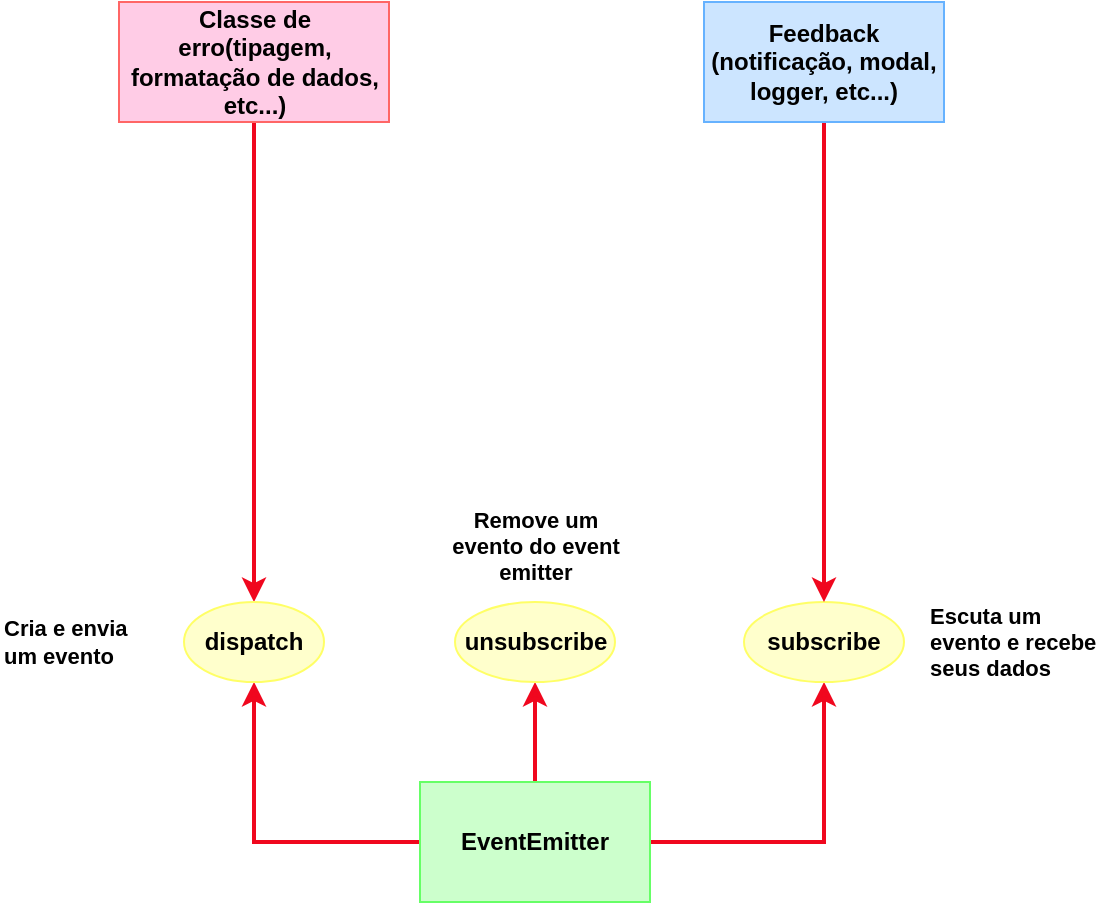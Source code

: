 <mxfile>
    <diagram id="CfbTDRyEDqmH9fL3LlmB" name="Page-1">
        <mxGraphModel dx="510" dy="554" grid="1" gridSize="10" guides="1" tooltips="1" connect="1" arrows="1" fold="1" page="1" pageScale="1" pageWidth="827" pageHeight="1169" math="0" shadow="0">
            <root>
                <mxCell id="0"/>
                <mxCell id="1" parent="0"/>
                <mxCell id="2" style="edgeStyle=orthogonalEdgeStyle;rounded=0;orthogonalLoop=1;jettySize=auto;html=1;strokeColor=#F0071E;strokeWidth=2;" parent="1" source="3" target="8" edge="1">
                    <mxGeometry relative="1" as="geometry"/>
                </mxCell>
                <mxCell id="3" value="&lt;b&gt;Classe de erro(tipagem, formatação de dados, etc...)&lt;/b&gt;" style="rounded=0;whiteSpace=wrap;html=1;fillColor=#FFCCE6;fontColor=#000000;strokeColor=#FF6666;" parent="1" vertex="1">
                    <mxGeometry x="196.5" y="150" width="135" height="60" as="geometry"/>
                </mxCell>
                <mxCell id="4" style="edgeStyle=orthogonalEdgeStyle;rounded=0;orthogonalLoop=1;jettySize=auto;html=1;entryX=0.5;entryY=1;entryDx=0;entryDy=0;strokeColor=#F0071E;strokeWidth=2;" parent="1" source="7" target="9" edge="1">
                    <mxGeometry relative="1" as="geometry"/>
                </mxCell>
                <mxCell id="5" style="edgeStyle=orthogonalEdgeStyle;rounded=0;orthogonalLoop=1;jettySize=auto;html=1;exitX=0;exitY=0.5;exitDx=0;exitDy=0;strokeColor=#F0071E;strokeWidth=2;" parent="1" source="7" target="8" edge="1">
                    <mxGeometry relative="1" as="geometry">
                        <mxPoint x="293" y="550.034" as="sourcePoint"/>
                    </mxGeometry>
                </mxCell>
                <mxCell id="6" style="edgeStyle=orthogonalEdgeStyle;rounded=0;orthogonalLoop=1;jettySize=auto;html=1;entryX=0.5;entryY=1;entryDx=0;entryDy=0;strokeColor=#F0071E;strokeWidth=2;" parent="1" source="7" target="10" edge="1">
                    <mxGeometry relative="1" as="geometry"/>
                </mxCell>
                <mxCell id="7" value="&lt;b&gt;EventEmitter&lt;/b&gt;" style="rounded=0;whiteSpace=wrap;html=1;fillColor=#CCFFCC;fontColor=#000000;strokeColor=#66FF66;" parent="1" vertex="1">
                    <mxGeometry x="347" y="540" width="115" height="60" as="geometry"/>
                </mxCell>
                <mxCell id="8" value="&lt;b&gt;dispatch&lt;/b&gt;" style="ellipse;whiteSpace=wrap;html=1;fillColor=#FFFFCC;fontColor=#000000;strokeColor=#FFFF66;" parent="1" vertex="1">
                    <mxGeometry x="229" y="450" width="70" height="40" as="geometry"/>
                </mxCell>
                <mxCell id="9" value="&lt;b&gt;unsubscribe&lt;/b&gt;" style="ellipse;whiteSpace=wrap;html=1;fillColor=#FFFFCC;fontColor=#000000;strokeColor=#FFFF66;" parent="1" vertex="1">
                    <mxGeometry x="364.5" y="450" width="80" height="40" as="geometry"/>
                </mxCell>
                <mxCell id="10" value="&lt;b&gt;subscribe&lt;/b&gt;" style="ellipse;whiteSpace=wrap;html=1;fillColor=#FFFFCC;fontColor=#000000;strokeColor=#FFFF66;" parent="1" vertex="1">
                    <mxGeometry x="509" y="450" width="80" height="40" as="geometry"/>
                </mxCell>
                <mxCell id="11" style="edgeStyle=orthogonalEdgeStyle;rounded=0;orthogonalLoop=1;jettySize=auto;html=1;fontSize=10;strokeColor=#F0071E;strokeWidth=2;" parent="1" source="12" target="10" edge="1">
                    <mxGeometry relative="1" as="geometry"/>
                </mxCell>
                <mxCell id="12" value="&lt;b&gt;Feedback&lt;br&gt;(notificação, modal, logger, etc...)&lt;/b&gt;" style="rounded=0;whiteSpace=wrap;html=1;fillColor=#CCE5FF;fontColor=#000000;strokeColor=#66B2FF;" parent="1" vertex="1">
                    <mxGeometry x="489" y="150" width="120" height="60" as="geometry"/>
                </mxCell>
                <mxCell id="13" value="Cria e envia um evento" style="text;html=1;strokeColor=none;fillColor=none;align=left;verticalAlign=middle;whiteSpace=wrap;rounded=0;fontSize=11;fontStyle=1" parent="1" vertex="1">
                    <mxGeometry x="137" y="455" width="80" height="30" as="geometry"/>
                </mxCell>
                <mxCell id="14" value="Remove um evento do event emitter" style="text;html=1;strokeColor=none;fillColor=none;align=center;verticalAlign=middle;whiteSpace=wrap;rounded=0;fontSize=11;fontStyle=1" parent="1" vertex="1">
                    <mxGeometry x="359.5" y="407" width="90" height="30" as="geometry"/>
                </mxCell>
                <mxCell id="15" value="Escuta um evento e recebe seus dados" style="text;html=1;strokeColor=none;fillColor=none;align=left;verticalAlign=middle;whiteSpace=wrap;rounded=0;fontSize=11;fontStyle=1" parent="1" vertex="1">
                    <mxGeometry x="600" y="455" width="90" height="30" as="geometry"/>
                </mxCell>
            </root>
        </mxGraphModel>
    </diagram>
</mxfile>
